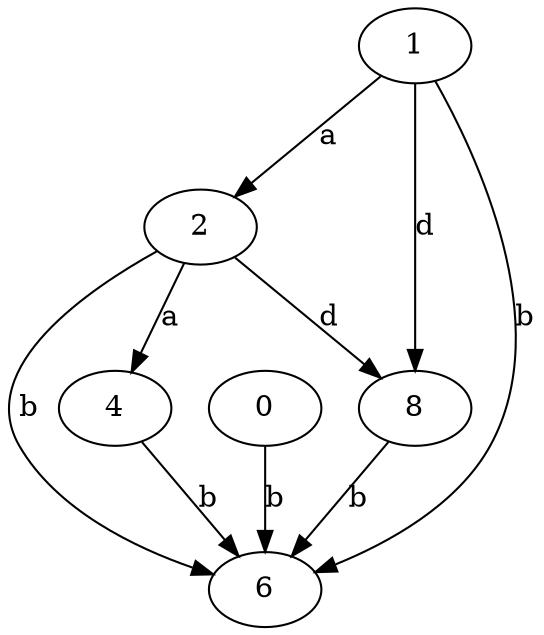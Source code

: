 strict digraph  {
2;
4;
0;
6;
1;
8;
2 -> 4  [label=a];
2 -> 6  [label=b];
2 -> 8  [label=d];
4 -> 6  [label=b];
0 -> 6  [label=b];
1 -> 2  [label=a];
1 -> 6  [label=b];
1 -> 8  [label=d];
8 -> 6  [label=b];
}
